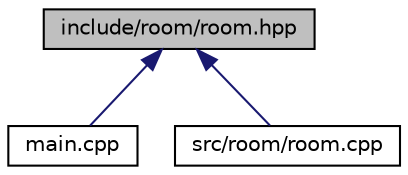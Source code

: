 digraph "include/room/room.hpp"
{
 // LATEX_PDF_SIZE
  edge [fontname="Helvetica",fontsize="10",labelfontname="Helvetica",labelfontsize="10"];
  node [fontname="Helvetica",fontsize="10",shape=record];
  Node1 [label="include/room/room.hpp",height=0.2,width=0.4,color="black", fillcolor="grey75", style="filled", fontcolor="black",tooltip="Room header file."];
  Node1 -> Node2 [dir="back",color="midnightblue",fontsize="10",style="solid",fontname="Helvetica"];
  Node2 [label="main.cpp",height=0.2,width=0.4,color="black", fillcolor="white", style="filled",URL="$main_8cpp.html",tooltip="Main file."];
  Node1 -> Node3 [dir="back",color="midnightblue",fontsize="10",style="solid",fontname="Helvetica"];
  Node3 [label="src/room/room.cpp",height=0.2,width=0.4,color="black", fillcolor="white", style="filled",URL="$room_8cpp.html",tooltip="Room source file."];
}
